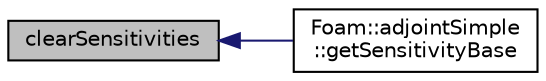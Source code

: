 digraph "clearSensitivities"
{
  bgcolor="transparent";
  edge [fontname="Helvetica",fontsize="10",labelfontname="Helvetica",labelfontsize="10"];
  node [fontname="Helvetica",fontsize="10",shape=record];
  rankdir="LR";
  Node1 [label="clearSensitivities",height=0.2,width=0.4,color="black", fillcolor="grey75", style="filled" fontcolor="black"];
  Node1 -> Node2 [dir="back",color="midnightblue",fontsize="10",style="solid",fontname="Helvetica"];
  Node2 [label="Foam::adjointSimple\l::getSensitivityBase",height=0.2,width=0.4,color="black",URL="$classFoam_1_1adjointSimple.html#a77e5e07eb113c6dd5b191a94d68d46f3",tooltip="Return the base sensitivity object. "];
}
